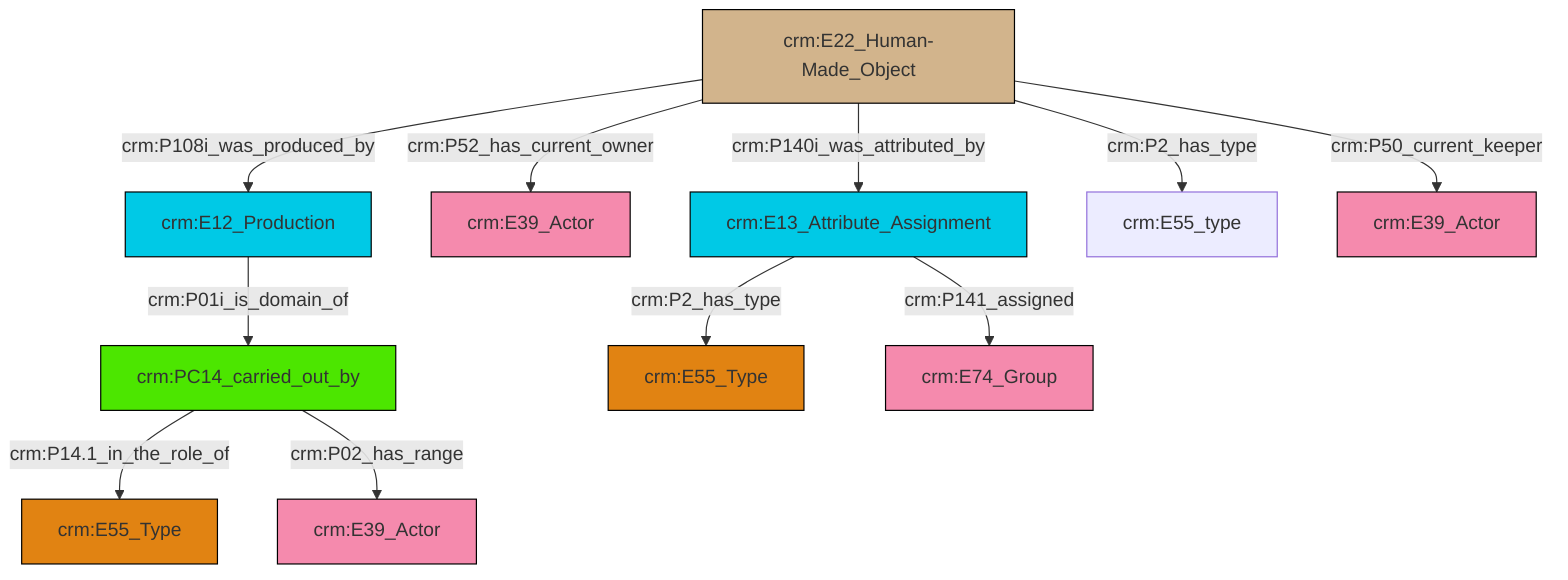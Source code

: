 graph TD
classDef Literal fill:#f2f2f2,stroke:#000000;
classDef CRM_Entity fill:#FFFFFF,stroke:#000000;
classDef Temporal_Entity fill:#00C9E6, stroke:#000000;
classDef Type fill:#E18312, stroke:#000000;
classDef Time-Span fill:#2C9C91, stroke:#000000;
classDef Appellation fill:#FFEB7F, stroke:#000000;
classDef Place fill:#008836, stroke:#000000;
classDef Persistent_Item fill:#B266B2, stroke:#000000;
classDef Conceptual_Object fill:#FFD700, stroke:#000000;
classDef Physical_Thing fill:#D2B48C, stroke:#000000;
classDef Actor fill:#f58aad, stroke:#000000;
classDef PC_Classes fill:#4ce600, stroke:#000000;
classDef Multi fill:#cccccc,stroke:#000000;

0["crm:PC14_carried_out_by"]:::PC_Classes -->|crm:P14.1_in_the_role_of| 1["crm:E55_Type"]:::Type
6["crm:E12_Production"]:::Temporal_Entity -->|crm:P01i_is_domain_of| 0["crm:PC14_carried_out_by"]:::PC_Classes
7["crm:E22_Human-Made_Object"]:::Physical_Thing -->|crm:P52_has_current_owner| 8["crm:E39_Actor"]:::Actor
7["crm:E22_Human-Made_Object"]:::Physical_Thing -->|crm:P140i_was_attributed_by| 13["crm:E13_Attribute_Assignment"]:::Temporal_Entity
7["crm:E22_Human-Made_Object"]:::Physical_Thing -->|crm:P2_has_type| 17["crm:E55_type"]:::Default
13["crm:E13_Attribute_Assignment"]:::Temporal_Entity -->|crm:P2_has_type| 2["crm:E55_Type"]:::Type
0["crm:PC14_carried_out_by"]:::PC_Classes -->|crm:P02_has_range| 4["crm:E39_Actor"]:::Actor
13["crm:E13_Attribute_Assignment"]:::Temporal_Entity -->|crm:P141_assigned| 10["crm:E74_Group"]:::Actor
7["crm:E22_Human-Made_Object"]:::Physical_Thing -->|crm:P50_current_keeper| 20["crm:E39_Actor"]:::Actor
7["crm:E22_Human-Made_Object"]:::Physical_Thing -->|crm:P108i_was_produced_by| 6["crm:E12_Production"]:::Temporal_Entity